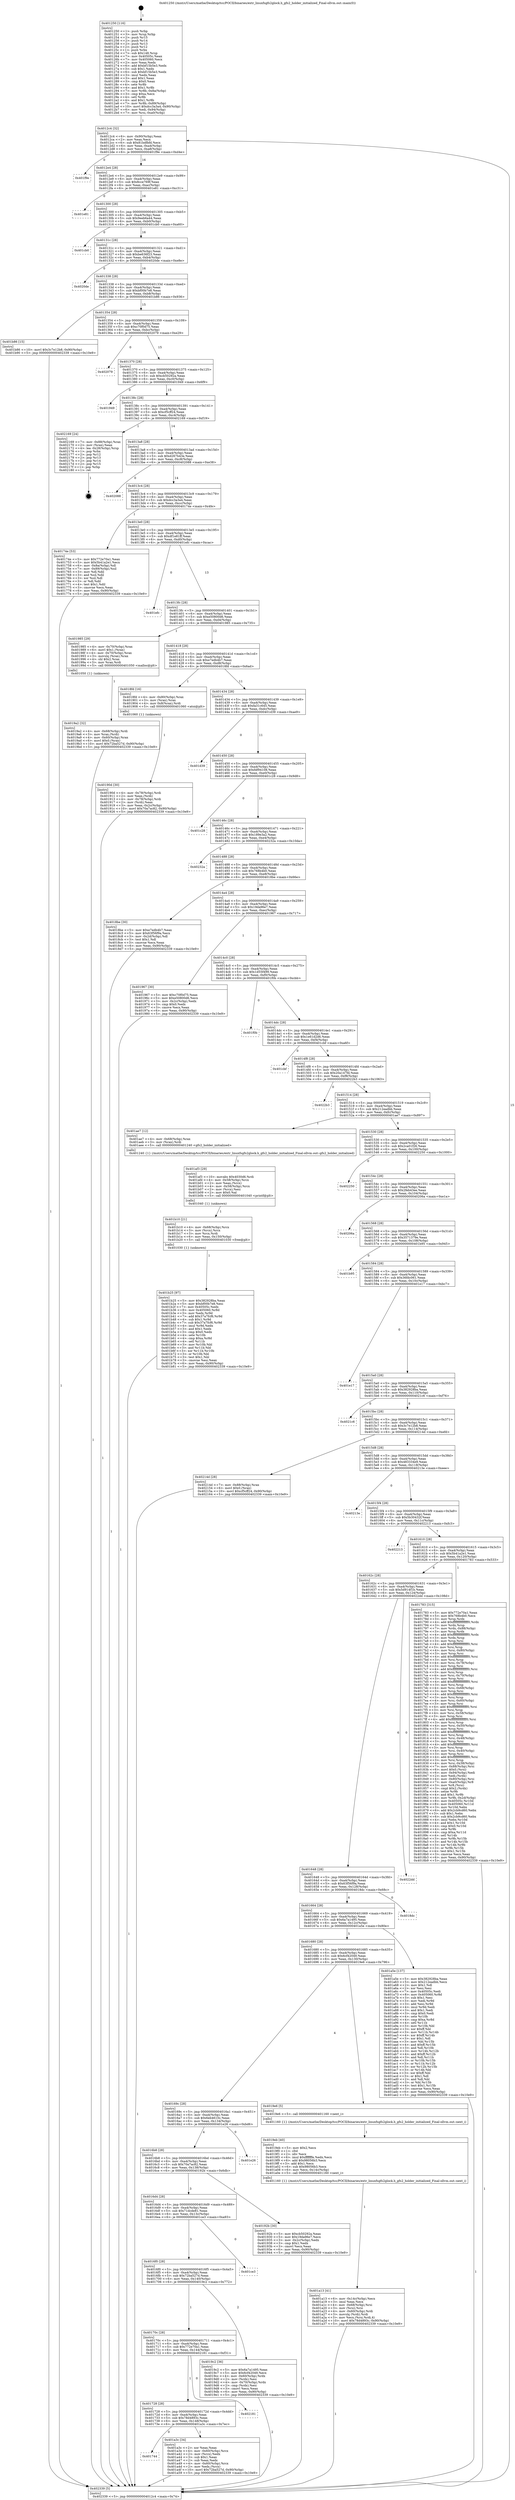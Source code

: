digraph "0x401250" {
  label = "0x401250 (/mnt/c/Users/mathe/Desktop/tcc/POCII/binaries/extr_linuxfsgfs2glock.h_gfs2_holder_initialized_Final-ollvm.out::main(0))"
  labelloc = "t"
  node[shape=record]

  Entry [label="",width=0.3,height=0.3,shape=circle,fillcolor=black,style=filled]
  "0x4012c4" [label="{
     0x4012c4 [32]\l
     | [instrs]\l
     &nbsp;&nbsp;0x4012c4 \<+6\>: mov -0x90(%rbp),%eax\l
     &nbsp;&nbsp;0x4012ca \<+2\>: mov %eax,%ecx\l
     &nbsp;&nbsp;0x4012cc \<+6\>: sub $0x81bdfbfd,%ecx\l
     &nbsp;&nbsp;0x4012d2 \<+6\>: mov %eax,-0xa4(%rbp)\l
     &nbsp;&nbsp;0x4012d8 \<+6\>: mov %ecx,-0xa8(%rbp)\l
     &nbsp;&nbsp;0x4012de \<+6\>: je 0000000000401f9e \<main+0xd4e\>\l
  }"]
  "0x401f9e" [label="{
     0x401f9e\l
  }", style=dashed]
  "0x4012e4" [label="{
     0x4012e4 [28]\l
     | [instrs]\l
     &nbsp;&nbsp;0x4012e4 \<+5\>: jmp 00000000004012e9 \<main+0x99\>\l
     &nbsp;&nbsp;0x4012e9 \<+6\>: mov -0xa4(%rbp),%eax\l
     &nbsp;&nbsp;0x4012ef \<+5\>: sub $0x8cce769f,%eax\l
     &nbsp;&nbsp;0x4012f4 \<+6\>: mov %eax,-0xac(%rbp)\l
     &nbsp;&nbsp;0x4012fa \<+6\>: je 0000000000401e81 \<main+0xc31\>\l
  }"]
  Exit [label="",width=0.3,height=0.3,shape=circle,fillcolor=black,style=filled,peripheries=2]
  "0x401e81" [label="{
     0x401e81\l
  }", style=dashed]
  "0x401300" [label="{
     0x401300 [28]\l
     | [instrs]\l
     &nbsp;&nbsp;0x401300 \<+5\>: jmp 0000000000401305 \<main+0xb5\>\l
     &nbsp;&nbsp;0x401305 \<+6\>: mov -0xa4(%rbp),%eax\l
     &nbsp;&nbsp;0x40130b \<+5\>: sub $0x9eeb6a44,%eax\l
     &nbsp;&nbsp;0x401310 \<+6\>: mov %eax,-0xb0(%rbp)\l
     &nbsp;&nbsp;0x401316 \<+6\>: je 0000000000401cb0 \<main+0xa60\>\l
  }"]
  "0x401b25" [label="{
     0x401b25 [97]\l
     | [instrs]\l
     &nbsp;&nbsp;0x401b25 \<+5\>: mov $0x382928ba,%eax\l
     &nbsp;&nbsp;0x401b2a \<+5\>: mov $0xbf00b7e8,%esi\l
     &nbsp;&nbsp;0x401b2f \<+7\>: mov 0x40505c,%edx\l
     &nbsp;&nbsp;0x401b36 \<+8\>: mov 0x405060,%r8d\l
     &nbsp;&nbsp;0x401b3e \<+3\>: mov %edx,%r9d\l
     &nbsp;&nbsp;0x401b41 \<+7\>: add $0x37a7fcf6,%r9d\l
     &nbsp;&nbsp;0x401b48 \<+4\>: sub $0x1,%r9d\l
     &nbsp;&nbsp;0x401b4c \<+7\>: sub $0x37a7fcf6,%r9d\l
     &nbsp;&nbsp;0x401b53 \<+4\>: imul %r9d,%edx\l
     &nbsp;&nbsp;0x401b57 \<+3\>: and $0x1,%edx\l
     &nbsp;&nbsp;0x401b5a \<+3\>: cmp $0x0,%edx\l
     &nbsp;&nbsp;0x401b5d \<+4\>: sete %r10b\l
     &nbsp;&nbsp;0x401b61 \<+4\>: cmp $0xa,%r8d\l
     &nbsp;&nbsp;0x401b65 \<+4\>: setl %r11b\l
     &nbsp;&nbsp;0x401b69 \<+3\>: mov %r10b,%bl\l
     &nbsp;&nbsp;0x401b6c \<+3\>: and %r11b,%bl\l
     &nbsp;&nbsp;0x401b6f \<+3\>: xor %r11b,%r10b\l
     &nbsp;&nbsp;0x401b72 \<+3\>: or %r10b,%bl\l
     &nbsp;&nbsp;0x401b75 \<+3\>: test $0x1,%bl\l
     &nbsp;&nbsp;0x401b78 \<+3\>: cmovne %esi,%eax\l
     &nbsp;&nbsp;0x401b7b \<+6\>: mov %eax,-0x90(%rbp)\l
     &nbsp;&nbsp;0x401b81 \<+5\>: jmp 0000000000402339 \<main+0x10e9\>\l
  }"]
  "0x401cb0" [label="{
     0x401cb0\l
  }", style=dashed]
  "0x40131c" [label="{
     0x40131c [28]\l
     | [instrs]\l
     &nbsp;&nbsp;0x40131c \<+5\>: jmp 0000000000401321 \<main+0xd1\>\l
     &nbsp;&nbsp;0x401321 \<+6\>: mov -0xa4(%rbp),%eax\l
     &nbsp;&nbsp;0x401327 \<+5\>: sub $0xbe636f23,%eax\l
     &nbsp;&nbsp;0x40132c \<+6\>: mov %eax,-0xb4(%rbp)\l
     &nbsp;&nbsp;0x401332 \<+6\>: je 00000000004020de \<main+0xe8e\>\l
  }"]
  "0x401b10" [label="{
     0x401b10 [21]\l
     | [instrs]\l
     &nbsp;&nbsp;0x401b10 \<+4\>: mov -0x68(%rbp),%rcx\l
     &nbsp;&nbsp;0x401b14 \<+3\>: mov (%rcx),%rcx\l
     &nbsp;&nbsp;0x401b17 \<+3\>: mov %rcx,%rdi\l
     &nbsp;&nbsp;0x401b1a \<+6\>: mov %eax,-0x150(%rbp)\l
     &nbsp;&nbsp;0x401b20 \<+5\>: call 0000000000401030 \<free@plt\>\l
     | [calls]\l
     &nbsp;&nbsp;0x401030 \{1\} (unknown)\l
  }"]
  "0x4020de" [label="{
     0x4020de\l
  }", style=dashed]
  "0x401338" [label="{
     0x401338 [28]\l
     | [instrs]\l
     &nbsp;&nbsp;0x401338 \<+5\>: jmp 000000000040133d \<main+0xed\>\l
     &nbsp;&nbsp;0x40133d \<+6\>: mov -0xa4(%rbp),%eax\l
     &nbsp;&nbsp;0x401343 \<+5\>: sub $0xbf00b7e8,%eax\l
     &nbsp;&nbsp;0x401348 \<+6\>: mov %eax,-0xb8(%rbp)\l
     &nbsp;&nbsp;0x40134e \<+6\>: je 0000000000401b86 \<main+0x936\>\l
  }"]
  "0x401af3" [label="{
     0x401af3 [29]\l
     | [instrs]\l
     &nbsp;&nbsp;0x401af3 \<+10\>: movabs $0x4030d6,%rdi\l
     &nbsp;&nbsp;0x401afd \<+4\>: mov -0x58(%rbp),%rcx\l
     &nbsp;&nbsp;0x401b01 \<+2\>: mov %eax,(%rcx)\l
     &nbsp;&nbsp;0x401b03 \<+4\>: mov -0x58(%rbp),%rcx\l
     &nbsp;&nbsp;0x401b07 \<+2\>: mov (%rcx),%esi\l
     &nbsp;&nbsp;0x401b09 \<+2\>: mov $0x0,%al\l
     &nbsp;&nbsp;0x401b0b \<+5\>: call 0000000000401040 \<printf@plt\>\l
     | [calls]\l
     &nbsp;&nbsp;0x401040 \{1\} (unknown)\l
  }"]
  "0x401b86" [label="{
     0x401b86 [15]\l
     | [instrs]\l
     &nbsp;&nbsp;0x401b86 \<+10\>: movl $0x3c7e12b8,-0x90(%rbp)\l
     &nbsp;&nbsp;0x401b90 \<+5\>: jmp 0000000000402339 \<main+0x10e9\>\l
  }"]
  "0x401354" [label="{
     0x401354 [28]\l
     | [instrs]\l
     &nbsp;&nbsp;0x401354 \<+5\>: jmp 0000000000401359 \<main+0x109\>\l
     &nbsp;&nbsp;0x401359 \<+6\>: mov -0xa4(%rbp),%eax\l
     &nbsp;&nbsp;0x40135f \<+5\>: sub $0xc70f0d75,%eax\l
     &nbsp;&nbsp;0x401364 \<+6\>: mov %eax,-0xbc(%rbp)\l
     &nbsp;&nbsp;0x40136a \<+6\>: je 0000000000402079 \<main+0xe29\>\l
  }"]
  "0x401744" [label="{
     0x401744\l
  }", style=dashed]
  "0x402079" [label="{
     0x402079\l
  }", style=dashed]
  "0x401370" [label="{
     0x401370 [28]\l
     | [instrs]\l
     &nbsp;&nbsp;0x401370 \<+5\>: jmp 0000000000401375 \<main+0x125\>\l
     &nbsp;&nbsp;0x401375 \<+6\>: mov -0xa4(%rbp),%eax\l
     &nbsp;&nbsp;0x40137b \<+5\>: sub $0xcb50292a,%eax\l
     &nbsp;&nbsp;0x401380 \<+6\>: mov %eax,-0xc0(%rbp)\l
     &nbsp;&nbsp;0x401386 \<+6\>: je 0000000000401949 \<main+0x6f9\>\l
  }"]
  "0x401a3c" [label="{
     0x401a3c [34]\l
     | [instrs]\l
     &nbsp;&nbsp;0x401a3c \<+2\>: xor %eax,%eax\l
     &nbsp;&nbsp;0x401a3e \<+4\>: mov -0x60(%rbp),%rcx\l
     &nbsp;&nbsp;0x401a42 \<+2\>: mov (%rcx),%edx\l
     &nbsp;&nbsp;0x401a44 \<+3\>: sub $0x1,%eax\l
     &nbsp;&nbsp;0x401a47 \<+2\>: sub %eax,%edx\l
     &nbsp;&nbsp;0x401a49 \<+4\>: mov -0x60(%rbp),%rcx\l
     &nbsp;&nbsp;0x401a4d \<+2\>: mov %edx,(%rcx)\l
     &nbsp;&nbsp;0x401a4f \<+10\>: movl $0x72ba527d,-0x90(%rbp)\l
     &nbsp;&nbsp;0x401a59 \<+5\>: jmp 0000000000402339 \<main+0x10e9\>\l
  }"]
  "0x401949" [label="{
     0x401949\l
  }", style=dashed]
  "0x40138c" [label="{
     0x40138c [28]\l
     | [instrs]\l
     &nbsp;&nbsp;0x40138c \<+5\>: jmp 0000000000401391 \<main+0x141\>\l
     &nbsp;&nbsp;0x401391 \<+6\>: mov -0xa4(%rbp),%eax\l
     &nbsp;&nbsp;0x401397 \<+5\>: sub $0xcf5cff24,%eax\l
     &nbsp;&nbsp;0x40139c \<+6\>: mov %eax,-0xc4(%rbp)\l
     &nbsp;&nbsp;0x4013a2 \<+6\>: je 0000000000402169 \<main+0xf19\>\l
  }"]
  "0x401728" [label="{
     0x401728 [28]\l
     | [instrs]\l
     &nbsp;&nbsp;0x401728 \<+5\>: jmp 000000000040172d \<main+0x4dd\>\l
     &nbsp;&nbsp;0x40172d \<+6\>: mov -0xa4(%rbp),%eax\l
     &nbsp;&nbsp;0x401733 \<+5\>: sub $0x78d4893c,%eax\l
     &nbsp;&nbsp;0x401738 \<+6\>: mov %eax,-0x148(%rbp)\l
     &nbsp;&nbsp;0x40173e \<+6\>: je 0000000000401a3c \<main+0x7ec\>\l
  }"]
  "0x402169" [label="{
     0x402169 [24]\l
     | [instrs]\l
     &nbsp;&nbsp;0x402169 \<+7\>: mov -0x88(%rbp),%rax\l
     &nbsp;&nbsp;0x402170 \<+2\>: mov (%rax),%eax\l
     &nbsp;&nbsp;0x402172 \<+4\>: lea -0x28(%rbp),%rsp\l
     &nbsp;&nbsp;0x402176 \<+1\>: pop %rbx\l
     &nbsp;&nbsp;0x402177 \<+2\>: pop %r12\l
     &nbsp;&nbsp;0x402179 \<+2\>: pop %r13\l
     &nbsp;&nbsp;0x40217b \<+2\>: pop %r14\l
     &nbsp;&nbsp;0x40217d \<+2\>: pop %r15\l
     &nbsp;&nbsp;0x40217f \<+1\>: pop %rbp\l
     &nbsp;&nbsp;0x402180 \<+1\>: ret\l
  }"]
  "0x4013a8" [label="{
     0x4013a8 [28]\l
     | [instrs]\l
     &nbsp;&nbsp;0x4013a8 \<+5\>: jmp 00000000004013ad \<main+0x15d\>\l
     &nbsp;&nbsp;0x4013ad \<+6\>: mov -0xa4(%rbp),%eax\l
     &nbsp;&nbsp;0x4013b3 \<+5\>: sub $0xd267b43e,%eax\l
     &nbsp;&nbsp;0x4013b8 \<+6\>: mov %eax,-0xc8(%rbp)\l
     &nbsp;&nbsp;0x4013be \<+6\>: je 0000000000402088 \<main+0xe38\>\l
  }"]
  "0x402181" [label="{
     0x402181\l
  }", style=dashed]
  "0x402088" [label="{
     0x402088\l
  }", style=dashed]
  "0x4013c4" [label="{
     0x4013c4 [28]\l
     | [instrs]\l
     &nbsp;&nbsp;0x4013c4 \<+5\>: jmp 00000000004013c9 \<main+0x179\>\l
     &nbsp;&nbsp;0x4013c9 \<+6\>: mov -0xa4(%rbp),%eax\l
     &nbsp;&nbsp;0x4013cf \<+5\>: sub $0xdcc3a3a4,%eax\l
     &nbsp;&nbsp;0x4013d4 \<+6\>: mov %eax,-0xcc(%rbp)\l
     &nbsp;&nbsp;0x4013da \<+6\>: je 000000000040174e \<main+0x4fe\>\l
  }"]
  "0x401a13" [label="{
     0x401a13 [41]\l
     | [instrs]\l
     &nbsp;&nbsp;0x401a13 \<+6\>: mov -0x14c(%rbp),%ecx\l
     &nbsp;&nbsp;0x401a19 \<+3\>: imul %eax,%ecx\l
     &nbsp;&nbsp;0x401a1c \<+4\>: mov -0x68(%rbp),%rsi\l
     &nbsp;&nbsp;0x401a20 \<+3\>: mov (%rsi),%rsi\l
     &nbsp;&nbsp;0x401a23 \<+4\>: mov -0x60(%rbp),%rdi\l
     &nbsp;&nbsp;0x401a27 \<+3\>: movslq (%rdi),%rdi\l
     &nbsp;&nbsp;0x401a2a \<+3\>: mov %ecx,(%rsi,%rdi,4)\l
     &nbsp;&nbsp;0x401a2d \<+10\>: movl $0x78d4893c,-0x90(%rbp)\l
     &nbsp;&nbsp;0x401a37 \<+5\>: jmp 0000000000402339 \<main+0x10e9\>\l
  }"]
  "0x40174e" [label="{
     0x40174e [53]\l
     | [instrs]\l
     &nbsp;&nbsp;0x40174e \<+5\>: mov $0x772e70a1,%eax\l
     &nbsp;&nbsp;0x401753 \<+5\>: mov $0x5b41a2e1,%ecx\l
     &nbsp;&nbsp;0x401758 \<+6\>: mov -0x8a(%rbp),%dl\l
     &nbsp;&nbsp;0x40175e \<+7\>: mov -0x89(%rbp),%sil\l
     &nbsp;&nbsp;0x401765 \<+3\>: mov %dl,%dil\l
     &nbsp;&nbsp;0x401768 \<+3\>: and %sil,%dil\l
     &nbsp;&nbsp;0x40176b \<+3\>: xor %sil,%dl\l
     &nbsp;&nbsp;0x40176e \<+3\>: or %dl,%dil\l
     &nbsp;&nbsp;0x401771 \<+4\>: test $0x1,%dil\l
     &nbsp;&nbsp;0x401775 \<+3\>: cmovne %ecx,%eax\l
     &nbsp;&nbsp;0x401778 \<+6\>: mov %eax,-0x90(%rbp)\l
     &nbsp;&nbsp;0x40177e \<+5\>: jmp 0000000000402339 \<main+0x10e9\>\l
  }"]
  "0x4013e0" [label="{
     0x4013e0 [28]\l
     | [instrs]\l
     &nbsp;&nbsp;0x4013e0 \<+5\>: jmp 00000000004013e5 \<main+0x195\>\l
     &nbsp;&nbsp;0x4013e5 \<+6\>: mov -0xa4(%rbp),%eax\l
     &nbsp;&nbsp;0x4013eb \<+5\>: sub $0xdf1e81ff,%eax\l
     &nbsp;&nbsp;0x4013f0 \<+6\>: mov %eax,-0xd0(%rbp)\l
     &nbsp;&nbsp;0x4013f6 \<+6\>: je 0000000000401efc \<main+0xcac\>\l
  }"]
  "0x402339" [label="{
     0x402339 [5]\l
     | [instrs]\l
     &nbsp;&nbsp;0x402339 \<+5\>: jmp 00000000004012c4 \<main+0x74\>\l
  }"]
  "0x401250" [label="{
     0x401250 [116]\l
     | [instrs]\l
     &nbsp;&nbsp;0x401250 \<+1\>: push %rbp\l
     &nbsp;&nbsp;0x401251 \<+3\>: mov %rsp,%rbp\l
     &nbsp;&nbsp;0x401254 \<+2\>: push %r15\l
     &nbsp;&nbsp;0x401256 \<+2\>: push %r14\l
     &nbsp;&nbsp;0x401258 \<+2\>: push %r13\l
     &nbsp;&nbsp;0x40125a \<+2\>: push %r12\l
     &nbsp;&nbsp;0x40125c \<+1\>: push %rbx\l
     &nbsp;&nbsp;0x40125d \<+7\>: sub $0x148,%rsp\l
     &nbsp;&nbsp;0x401264 \<+7\>: mov 0x40505c,%eax\l
     &nbsp;&nbsp;0x40126b \<+7\>: mov 0x405060,%ecx\l
     &nbsp;&nbsp;0x401272 \<+2\>: mov %eax,%edx\l
     &nbsp;&nbsp;0x401274 \<+6\>: add $0xbf15b5e3,%edx\l
     &nbsp;&nbsp;0x40127a \<+3\>: sub $0x1,%edx\l
     &nbsp;&nbsp;0x40127d \<+6\>: sub $0xbf15b5e3,%edx\l
     &nbsp;&nbsp;0x401283 \<+3\>: imul %edx,%eax\l
     &nbsp;&nbsp;0x401286 \<+3\>: and $0x1,%eax\l
     &nbsp;&nbsp;0x401289 \<+3\>: cmp $0x0,%eax\l
     &nbsp;&nbsp;0x40128c \<+4\>: sete %r8b\l
     &nbsp;&nbsp;0x401290 \<+4\>: and $0x1,%r8b\l
     &nbsp;&nbsp;0x401294 \<+7\>: mov %r8b,-0x8a(%rbp)\l
     &nbsp;&nbsp;0x40129b \<+3\>: cmp $0xa,%ecx\l
     &nbsp;&nbsp;0x40129e \<+4\>: setl %r8b\l
     &nbsp;&nbsp;0x4012a2 \<+4\>: and $0x1,%r8b\l
     &nbsp;&nbsp;0x4012a6 \<+7\>: mov %r8b,-0x89(%rbp)\l
     &nbsp;&nbsp;0x4012ad \<+10\>: movl $0xdcc3a3a4,-0x90(%rbp)\l
     &nbsp;&nbsp;0x4012b7 \<+6\>: mov %edi,-0x94(%rbp)\l
     &nbsp;&nbsp;0x4012bd \<+7\>: mov %rsi,-0xa0(%rbp)\l
  }"]
  "0x4019eb" [label="{
     0x4019eb [40]\l
     | [instrs]\l
     &nbsp;&nbsp;0x4019eb \<+5\>: mov $0x2,%ecx\l
     &nbsp;&nbsp;0x4019f0 \<+1\>: cltd\l
     &nbsp;&nbsp;0x4019f1 \<+2\>: idiv %ecx\l
     &nbsp;&nbsp;0x4019f3 \<+6\>: imul $0xfffffffe,%edx,%ecx\l
     &nbsp;&nbsp;0x4019f9 \<+6\>: add $0x98056b3,%ecx\l
     &nbsp;&nbsp;0x4019ff \<+3\>: add $0x1,%ecx\l
     &nbsp;&nbsp;0x401a02 \<+6\>: sub $0x98056b3,%ecx\l
     &nbsp;&nbsp;0x401a08 \<+6\>: mov %ecx,-0x14c(%rbp)\l
     &nbsp;&nbsp;0x401a0e \<+5\>: call 0000000000401160 \<next_i\>\l
     | [calls]\l
     &nbsp;&nbsp;0x401160 \{1\} (/mnt/c/Users/mathe/Desktop/tcc/POCII/binaries/extr_linuxfsgfs2glock.h_gfs2_holder_initialized_Final-ollvm.out::next_i)\l
  }"]
  "0x401efc" [label="{
     0x401efc\l
  }", style=dashed]
  "0x4013fc" [label="{
     0x4013fc [28]\l
     | [instrs]\l
     &nbsp;&nbsp;0x4013fc \<+5\>: jmp 0000000000401401 \<main+0x1b1\>\l
     &nbsp;&nbsp;0x401401 \<+6\>: mov -0xa4(%rbp),%eax\l
     &nbsp;&nbsp;0x401407 \<+5\>: sub $0xe50800d6,%eax\l
     &nbsp;&nbsp;0x40140c \<+6\>: mov %eax,-0xd4(%rbp)\l
     &nbsp;&nbsp;0x401412 \<+6\>: je 0000000000401985 \<main+0x735\>\l
  }"]
  "0x40170c" [label="{
     0x40170c [28]\l
     | [instrs]\l
     &nbsp;&nbsp;0x40170c \<+5\>: jmp 0000000000401711 \<main+0x4c1\>\l
     &nbsp;&nbsp;0x401711 \<+6\>: mov -0xa4(%rbp),%eax\l
     &nbsp;&nbsp;0x401717 \<+5\>: sub $0x772e70a1,%eax\l
     &nbsp;&nbsp;0x40171c \<+6\>: mov %eax,-0x144(%rbp)\l
     &nbsp;&nbsp;0x401722 \<+6\>: je 0000000000402181 \<main+0xf31\>\l
  }"]
  "0x401985" [label="{
     0x401985 [29]\l
     | [instrs]\l
     &nbsp;&nbsp;0x401985 \<+4\>: mov -0x70(%rbp),%rax\l
     &nbsp;&nbsp;0x401989 \<+6\>: movl $0x1,(%rax)\l
     &nbsp;&nbsp;0x40198f \<+4\>: mov -0x70(%rbp),%rax\l
     &nbsp;&nbsp;0x401993 \<+3\>: movslq (%rax),%rax\l
     &nbsp;&nbsp;0x401996 \<+4\>: shl $0x2,%rax\l
     &nbsp;&nbsp;0x40199a \<+3\>: mov %rax,%rdi\l
     &nbsp;&nbsp;0x40199d \<+5\>: call 0000000000401050 \<malloc@plt\>\l
     | [calls]\l
     &nbsp;&nbsp;0x401050 \{1\} (unknown)\l
  }"]
  "0x401418" [label="{
     0x401418 [28]\l
     | [instrs]\l
     &nbsp;&nbsp;0x401418 \<+5\>: jmp 000000000040141d \<main+0x1cd\>\l
     &nbsp;&nbsp;0x40141d \<+6\>: mov -0xa4(%rbp),%eax\l
     &nbsp;&nbsp;0x401423 \<+5\>: sub $0xe7edb4b7,%eax\l
     &nbsp;&nbsp;0x401428 \<+6\>: mov %eax,-0xd8(%rbp)\l
     &nbsp;&nbsp;0x40142e \<+6\>: je 00000000004018fd \<main+0x6ad\>\l
  }"]
  "0x4019c2" [label="{
     0x4019c2 [36]\l
     | [instrs]\l
     &nbsp;&nbsp;0x4019c2 \<+5\>: mov $0x6a7a1495,%eax\l
     &nbsp;&nbsp;0x4019c7 \<+5\>: mov $0x6cf42049,%ecx\l
     &nbsp;&nbsp;0x4019cc \<+4\>: mov -0x60(%rbp),%rdx\l
     &nbsp;&nbsp;0x4019d0 \<+2\>: mov (%rdx),%esi\l
     &nbsp;&nbsp;0x4019d2 \<+4\>: mov -0x70(%rbp),%rdx\l
     &nbsp;&nbsp;0x4019d6 \<+2\>: cmp (%rdx),%esi\l
     &nbsp;&nbsp;0x4019d8 \<+3\>: cmovl %ecx,%eax\l
     &nbsp;&nbsp;0x4019db \<+6\>: mov %eax,-0x90(%rbp)\l
     &nbsp;&nbsp;0x4019e1 \<+5\>: jmp 0000000000402339 \<main+0x10e9\>\l
  }"]
  "0x4018fd" [label="{
     0x4018fd [16]\l
     | [instrs]\l
     &nbsp;&nbsp;0x4018fd \<+4\>: mov -0x80(%rbp),%rax\l
     &nbsp;&nbsp;0x401901 \<+3\>: mov (%rax),%rax\l
     &nbsp;&nbsp;0x401904 \<+4\>: mov 0x8(%rax),%rdi\l
     &nbsp;&nbsp;0x401908 \<+5\>: call 0000000000401060 \<atoi@plt\>\l
     | [calls]\l
     &nbsp;&nbsp;0x401060 \{1\} (unknown)\l
  }"]
  "0x401434" [label="{
     0x401434 [28]\l
     | [instrs]\l
     &nbsp;&nbsp;0x401434 \<+5\>: jmp 0000000000401439 \<main+0x1e9\>\l
     &nbsp;&nbsp;0x401439 \<+6\>: mov -0xa4(%rbp),%eax\l
     &nbsp;&nbsp;0x40143f \<+5\>: sub $0xfa31c645,%eax\l
     &nbsp;&nbsp;0x401444 \<+6\>: mov %eax,-0xdc(%rbp)\l
     &nbsp;&nbsp;0x40144a \<+6\>: je 0000000000401d39 \<main+0xae9\>\l
  }"]
  "0x4016f0" [label="{
     0x4016f0 [28]\l
     | [instrs]\l
     &nbsp;&nbsp;0x4016f0 \<+5\>: jmp 00000000004016f5 \<main+0x4a5\>\l
     &nbsp;&nbsp;0x4016f5 \<+6\>: mov -0xa4(%rbp),%eax\l
     &nbsp;&nbsp;0x4016fb \<+5\>: sub $0x72ba527d,%eax\l
     &nbsp;&nbsp;0x401700 \<+6\>: mov %eax,-0x140(%rbp)\l
     &nbsp;&nbsp;0x401706 \<+6\>: je 00000000004019c2 \<main+0x772\>\l
  }"]
  "0x401d39" [label="{
     0x401d39\l
  }", style=dashed]
  "0x401450" [label="{
     0x401450 [28]\l
     | [instrs]\l
     &nbsp;&nbsp;0x401450 \<+5\>: jmp 0000000000401455 \<main+0x205\>\l
     &nbsp;&nbsp;0x401455 \<+6\>: mov -0xa4(%rbp),%eax\l
     &nbsp;&nbsp;0x40145b \<+5\>: sub $0xfdf94108,%eax\l
     &nbsp;&nbsp;0x401460 \<+6\>: mov %eax,-0xe0(%rbp)\l
     &nbsp;&nbsp;0x401466 \<+6\>: je 0000000000401c28 \<main+0x9d8\>\l
  }"]
  "0x401ce3" [label="{
     0x401ce3\l
  }", style=dashed]
  "0x401c28" [label="{
     0x401c28\l
  }", style=dashed]
  "0x40146c" [label="{
     0x40146c [28]\l
     | [instrs]\l
     &nbsp;&nbsp;0x40146c \<+5\>: jmp 0000000000401471 \<main+0x221\>\l
     &nbsp;&nbsp;0x401471 \<+6\>: mov -0xa4(%rbp),%eax\l
     &nbsp;&nbsp;0x401477 \<+5\>: sub $0x189e3a2,%eax\l
     &nbsp;&nbsp;0x40147c \<+6\>: mov %eax,-0xe4(%rbp)\l
     &nbsp;&nbsp;0x401482 \<+6\>: je 000000000040232a \<main+0x10da\>\l
  }"]
  "0x4019a2" [label="{
     0x4019a2 [32]\l
     | [instrs]\l
     &nbsp;&nbsp;0x4019a2 \<+4\>: mov -0x68(%rbp),%rdi\l
     &nbsp;&nbsp;0x4019a6 \<+3\>: mov %rax,(%rdi)\l
     &nbsp;&nbsp;0x4019a9 \<+4\>: mov -0x60(%rbp),%rax\l
     &nbsp;&nbsp;0x4019ad \<+6\>: movl $0x0,(%rax)\l
     &nbsp;&nbsp;0x4019b3 \<+10\>: movl $0x72ba527d,-0x90(%rbp)\l
     &nbsp;&nbsp;0x4019bd \<+5\>: jmp 0000000000402339 \<main+0x10e9\>\l
  }"]
  "0x40232a" [label="{
     0x40232a\l
  }", style=dashed]
  "0x401488" [label="{
     0x401488 [28]\l
     | [instrs]\l
     &nbsp;&nbsp;0x401488 \<+5\>: jmp 000000000040148d \<main+0x23d\>\l
     &nbsp;&nbsp;0x40148d \<+6\>: mov -0xa4(%rbp),%eax\l
     &nbsp;&nbsp;0x401493 \<+5\>: sub $0x768b4b0,%eax\l
     &nbsp;&nbsp;0x401498 \<+6\>: mov %eax,-0xe8(%rbp)\l
     &nbsp;&nbsp;0x40149e \<+6\>: je 00000000004018be \<main+0x66e\>\l
  }"]
  "0x4016d4" [label="{
     0x4016d4 [28]\l
     | [instrs]\l
     &nbsp;&nbsp;0x4016d4 \<+5\>: jmp 00000000004016d9 \<main+0x489\>\l
     &nbsp;&nbsp;0x4016d9 \<+6\>: mov -0xa4(%rbp),%eax\l
     &nbsp;&nbsp;0x4016df \<+5\>: sub $0x71dcde81,%eax\l
     &nbsp;&nbsp;0x4016e4 \<+6\>: mov %eax,-0x13c(%rbp)\l
     &nbsp;&nbsp;0x4016ea \<+6\>: je 0000000000401ce3 \<main+0xa93\>\l
  }"]
  "0x4018be" [label="{
     0x4018be [30]\l
     | [instrs]\l
     &nbsp;&nbsp;0x4018be \<+5\>: mov $0xe7edb4b7,%eax\l
     &nbsp;&nbsp;0x4018c3 \<+5\>: mov $0x63f56f9a,%ecx\l
     &nbsp;&nbsp;0x4018c8 \<+3\>: mov -0x2d(%rbp),%dl\l
     &nbsp;&nbsp;0x4018cb \<+3\>: test $0x1,%dl\l
     &nbsp;&nbsp;0x4018ce \<+3\>: cmovne %ecx,%eax\l
     &nbsp;&nbsp;0x4018d1 \<+6\>: mov %eax,-0x90(%rbp)\l
     &nbsp;&nbsp;0x4018d7 \<+5\>: jmp 0000000000402339 \<main+0x10e9\>\l
  }"]
  "0x4014a4" [label="{
     0x4014a4 [28]\l
     | [instrs]\l
     &nbsp;&nbsp;0x4014a4 \<+5\>: jmp 00000000004014a9 \<main+0x259\>\l
     &nbsp;&nbsp;0x4014a9 \<+6\>: mov -0xa4(%rbp),%eax\l
     &nbsp;&nbsp;0x4014af \<+5\>: sub $0x19da96e7,%eax\l
     &nbsp;&nbsp;0x4014b4 \<+6\>: mov %eax,-0xec(%rbp)\l
     &nbsp;&nbsp;0x4014ba \<+6\>: je 0000000000401967 \<main+0x717\>\l
  }"]
  "0x40192b" [label="{
     0x40192b [30]\l
     | [instrs]\l
     &nbsp;&nbsp;0x40192b \<+5\>: mov $0xcb50292a,%eax\l
     &nbsp;&nbsp;0x401930 \<+5\>: mov $0x19da96e7,%ecx\l
     &nbsp;&nbsp;0x401935 \<+3\>: mov -0x2c(%rbp),%edx\l
     &nbsp;&nbsp;0x401938 \<+3\>: cmp $0x1,%edx\l
     &nbsp;&nbsp;0x40193b \<+3\>: cmovl %ecx,%eax\l
     &nbsp;&nbsp;0x40193e \<+6\>: mov %eax,-0x90(%rbp)\l
     &nbsp;&nbsp;0x401944 \<+5\>: jmp 0000000000402339 \<main+0x10e9\>\l
  }"]
  "0x401967" [label="{
     0x401967 [30]\l
     | [instrs]\l
     &nbsp;&nbsp;0x401967 \<+5\>: mov $0xc70f0d75,%eax\l
     &nbsp;&nbsp;0x40196c \<+5\>: mov $0xe50800d6,%ecx\l
     &nbsp;&nbsp;0x401971 \<+3\>: mov -0x2c(%rbp),%edx\l
     &nbsp;&nbsp;0x401974 \<+3\>: cmp $0x0,%edx\l
     &nbsp;&nbsp;0x401977 \<+3\>: cmove %ecx,%eax\l
     &nbsp;&nbsp;0x40197a \<+6\>: mov %eax,-0x90(%rbp)\l
     &nbsp;&nbsp;0x401980 \<+5\>: jmp 0000000000402339 \<main+0x10e9\>\l
  }"]
  "0x4014c0" [label="{
     0x4014c0 [28]\l
     | [instrs]\l
     &nbsp;&nbsp;0x4014c0 \<+5\>: jmp 00000000004014c5 \<main+0x275\>\l
     &nbsp;&nbsp;0x4014c5 \<+6\>: mov -0xa4(%rbp),%eax\l
     &nbsp;&nbsp;0x4014cb \<+5\>: sub $0x1d55f499,%eax\l
     &nbsp;&nbsp;0x4014d0 \<+6\>: mov %eax,-0xf0(%rbp)\l
     &nbsp;&nbsp;0x4014d6 \<+6\>: je 0000000000401f0b \<main+0xcbb\>\l
  }"]
  "0x4016b8" [label="{
     0x4016b8 [28]\l
     | [instrs]\l
     &nbsp;&nbsp;0x4016b8 \<+5\>: jmp 00000000004016bd \<main+0x46d\>\l
     &nbsp;&nbsp;0x4016bd \<+6\>: mov -0xa4(%rbp),%eax\l
     &nbsp;&nbsp;0x4016c3 \<+5\>: sub $0x70a7ac82,%eax\l
     &nbsp;&nbsp;0x4016c8 \<+6\>: mov %eax,-0x138(%rbp)\l
     &nbsp;&nbsp;0x4016ce \<+6\>: je 000000000040192b \<main+0x6db\>\l
  }"]
  "0x401f0b" [label="{
     0x401f0b\l
  }", style=dashed]
  "0x4014dc" [label="{
     0x4014dc [28]\l
     | [instrs]\l
     &nbsp;&nbsp;0x4014dc \<+5\>: jmp 00000000004014e1 \<main+0x291\>\l
     &nbsp;&nbsp;0x4014e1 \<+6\>: mov -0xa4(%rbp),%eax\l
     &nbsp;&nbsp;0x4014e7 \<+5\>: sub $0x1e61d2d6,%eax\l
     &nbsp;&nbsp;0x4014ec \<+6\>: mov %eax,-0xf4(%rbp)\l
     &nbsp;&nbsp;0x4014f2 \<+6\>: je 0000000000401cbf \<main+0xa6f\>\l
  }"]
  "0x401e26" [label="{
     0x401e26\l
  }", style=dashed]
  "0x401cbf" [label="{
     0x401cbf\l
  }", style=dashed]
  "0x4014f8" [label="{
     0x4014f8 [28]\l
     | [instrs]\l
     &nbsp;&nbsp;0x4014f8 \<+5\>: jmp 00000000004014fd \<main+0x2ad\>\l
     &nbsp;&nbsp;0x4014fd \<+6\>: mov -0xa4(%rbp),%eax\l
     &nbsp;&nbsp;0x401503 \<+5\>: sub $0x20a147fd,%eax\l
     &nbsp;&nbsp;0x401508 \<+6\>: mov %eax,-0xf8(%rbp)\l
     &nbsp;&nbsp;0x40150e \<+6\>: je 00000000004022b3 \<main+0x1063\>\l
  }"]
  "0x40169c" [label="{
     0x40169c [28]\l
     | [instrs]\l
     &nbsp;&nbsp;0x40169c \<+5\>: jmp 00000000004016a1 \<main+0x451\>\l
     &nbsp;&nbsp;0x4016a1 \<+6\>: mov -0xa4(%rbp),%eax\l
     &nbsp;&nbsp;0x4016a7 \<+5\>: sub $0x6eb4610c,%eax\l
     &nbsp;&nbsp;0x4016ac \<+6\>: mov %eax,-0x134(%rbp)\l
     &nbsp;&nbsp;0x4016b2 \<+6\>: je 0000000000401e26 \<main+0xbd6\>\l
  }"]
  "0x4022b3" [label="{
     0x4022b3\l
  }", style=dashed]
  "0x401514" [label="{
     0x401514 [28]\l
     | [instrs]\l
     &nbsp;&nbsp;0x401514 \<+5\>: jmp 0000000000401519 \<main+0x2c9\>\l
     &nbsp;&nbsp;0x401519 \<+6\>: mov -0xa4(%rbp),%eax\l
     &nbsp;&nbsp;0x40151f \<+5\>: sub $0x212eadbb,%eax\l
     &nbsp;&nbsp;0x401524 \<+6\>: mov %eax,-0xfc(%rbp)\l
     &nbsp;&nbsp;0x40152a \<+6\>: je 0000000000401ae7 \<main+0x897\>\l
  }"]
  "0x4019e6" [label="{
     0x4019e6 [5]\l
     | [instrs]\l
     &nbsp;&nbsp;0x4019e6 \<+5\>: call 0000000000401160 \<next_i\>\l
     | [calls]\l
     &nbsp;&nbsp;0x401160 \{1\} (/mnt/c/Users/mathe/Desktop/tcc/POCII/binaries/extr_linuxfsgfs2glock.h_gfs2_holder_initialized_Final-ollvm.out::next_i)\l
  }"]
  "0x401ae7" [label="{
     0x401ae7 [12]\l
     | [instrs]\l
     &nbsp;&nbsp;0x401ae7 \<+4\>: mov -0x68(%rbp),%rax\l
     &nbsp;&nbsp;0x401aeb \<+3\>: mov (%rax),%rdi\l
     &nbsp;&nbsp;0x401aee \<+5\>: call 0000000000401240 \<gfs2_holder_initialized\>\l
     | [calls]\l
     &nbsp;&nbsp;0x401240 \{1\} (/mnt/c/Users/mathe/Desktop/tcc/POCII/binaries/extr_linuxfsgfs2glock.h_gfs2_holder_initialized_Final-ollvm.out::gfs2_holder_initialized)\l
  }"]
  "0x401530" [label="{
     0x401530 [28]\l
     | [instrs]\l
     &nbsp;&nbsp;0x401530 \<+5\>: jmp 0000000000401535 \<main+0x2e5\>\l
     &nbsp;&nbsp;0x401535 \<+6\>: mov -0xa4(%rbp),%eax\l
     &nbsp;&nbsp;0x40153b \<+5\>: sub $0x2ca01f26,%eax\l
     &nbsp;&nbsp;0x401540 \<+6\>: mov %eax,-0x100(%rbp)\l
     &nbsp;&nbsp;0x401546 \<+6\>: je 0000000000402250 \<main+0x1000\>\l
  }"]
  "0x401680" [label="{
     0x401680 [28]\l
     | [instrs]\l
     &nbsp;&nbsp;0x401680 \<+5\>: jmp 0000000000401685 \<main+0x435\>\l
     &nbsp;&nbsp;0x401685 \<+6\>: mov -0xa4(%rbp),%eax\l
     &nbsp;&nbsp;0x40168b \<+5\>: sub $0x6cf42049,%eax\l
     &nbsp;&nbsp;0x401690 \<+6\>: mov %eax,-0x130(%rbp)\l
     &nbsp;&nbsp;0x401696 \<+6\>: je 00000000004019e6 \<main+0x796\>\l
  }"]
  "0x402250" [label="{
     0x402250\l
  }", style=dashed]
  "0x40154c" [label="{
     0x40154c [28]\l
     | [instrs]\l
     &nbsp;&nbsp;0x40154c \<+5\>: jmp 0000000000401551 \<main+0x301\>\l
     &nbsp;&nbsp;0x401551 \<+6\>: mov -0xa4(%rbp),%eax\l
     &nbsp;&nbsp;0x401557 \<+5\>: sub $0x2feb43ee,%eax\l
     &nbsp;&nbsp;0x40155c \<+6\>: mov %eax,-0x104(%rbp)\l
     &nbsp;&nbsp;0x401562 \<+6\>: je 000000000040206a \<main+0xe1a\>\l
  }"]
  "0x401a5e" [label="{
     0x401a5e [137]\l
     | [instrs]\l
     &nbsp;&nbsp;0x401a5e \<+5\>: mov $0x382928ba,%eax\l
     &nbsp;&nbsp;0x401a63 \<+5\>: mov $0x212eadbb,%ecx\l
     &nbsp;&nbsp;0x401a68 \<+2\>: mov $0x1,%dl\l
     &nbsp;&nbsp;0x401a6a \<+2\>: xor %esi,%esi\l
     &nbsp;&nbsp;0x401a6c \<+7\>: mov 0x40505c,%edi\l
     &nbsp;&nbsp;0x401a73 \<+8\>: mov 0x405060,%r8d\l
     &nbsp;&nbsp;0x401a7b \<+3\>: sub $0x1,%esi\l
     &nbsp;&nbsp;0x401a7e \<+3\>: mov %edi,%r9d\l
     &nbsp;&nbsp;0x401a81 \<+3\>: add %esi,%r9d\l
     &nbsp;&nbsp;0x401a84 \<+4\>: imul %r9d,%edi\l
     &nbsp;&nbsp;0x401a88 \<+3\>: and $0x1,%edi\l
     &nbsp;&nbsp;0x401a8b \<+3\>: cmp $0x0,%edi\l
     &nbsp;&nbsp;0x401a8e \<+4\>: sete %r10b\l
     &nbsp;&nbsp;0x401a92 \<+4\>: cmp $0xa,%r8d\l
     &nbsp;&nbsp;0x401a96 \<+4\>: setl %r11b\l
     &nbsp;&nbsp;0x401a9a \<+3\>: mov %r10b,%bl\l
     &nbsp;&nbsp;0x401a9d \<+3\>: xor $0xff,%bl\l
     &nbsp;&nbsp;0x401aa0 \<+3\>: mov %r11b,%r14b\l
     &nbsp;&nbsp;0x401aa3 \<+4\>: xor $0xff,%r14b\l
     &nbsp;&nbsp;0x401aa7 \<+3\>: xor $0x1,%dl\l
     &nbsp;&nbsp;0x401aaa \<+3\>: mov %bl,%r15b\l
     &nbsp;&nbsp;0x401aad \<+4\>: and $0xff,%r15b\l
     &nbsp;&nbsp;0x401ab1 \<+3\>: and %dl,%r10b\l
     &nbsp;&nbsp;0x401ab4 \<+3\>: mov %r14b,%r12b\l
     &nbsp;&nbsp;0x401ab7 \<+4\>: and $0xff,%r12b\l
     &nbsp;&nbsp;0x401abb \<+3\>: and %dl,%r11b\l
     &nbsp;&nbsp;0x401abe \<+3\>: or %r10b,%r15b\l
     &nbsp;&nbsp;0x401ac1 \<+3\>: or %r11b,%r12b\l
     &nbsp;&nbsp;0x401ac4 \<+3\>: xor %r12b,%r15b\l
     &nbsp;&nbsp;0x401ac7 \<+3\>: or %r14b,%bl\l
     &nbsp;&nbsp;0x401aca \<+3\>: xor $0xff,%bl\l
     &nbsp;&nbsp;0x401acd \<+3\>: or $0x1,%dl\l
     &nbsp;&nbsp;0x401ad0 \<+2\>: and %dl,%bl\l
     &nbsp;&nbsp;0x401ad2 \<+3\>: or %bl,%r15b\l
     &nbsp;&nbsp;0x401ad5 \<+4\>: test $0x1,%r15b\l
     &nbsp;&nbsp;0x401ad9 \<+3\>: cmovne %ecx,%eax\l
     &nbsp;&nbsp;0x401adc \<+6\>: mov %eax,-0x90(%rbp)\l
     &nbsp;&nbsp;0x401ae2 \<+5\>: jmp 0000000000402339 \<main+0x10e9\>\l
  }"]
  "0x40206a" [label="{
     0x40206a\l
  }", style=dashed]
  "0x401568" [label="{
     0x401568 [28]\l
     | [instrs]\l
     &nbsp;&nbsp;0x401568 \<+5\>: jmp 000000000040156d \<main+0x31d\>\l
     &nbsp;&nbsp;0x40156d \<+6\>: mov -0xa4(%rbp),%eax\l
     &nbsp;&nbsp;0x401573 \<+5\>: sub $0x3571379e,%eax\l
     &nbsp;&nbsp;0x401578 \<+6\>: mov %eax,-0x108(%rbp)\l
     &nbsp;&nbsp;0x40157e \<+6\>: je 0000000000401b95 \<main+0x945\>\l
  }"]
  "0x401664" [label="{
     0x401664 [28]\l
     | [instrs]\l
     &nbsp;&nbsp;0x401664 \<+5\>: jmp 0000000000401669 \<main+0x419\>\l
     &nbsp;&nbsp;0x401669 \<+6\>: mov -0xa4(%rbp),%eax\l
     &nbsp;&nbsp;0x40166f \<+5\>: sub $0x6a7a1495,%eax\l
     &nbsp;&nbsp;0x401674 \<+6\>: mov %eax,-0x12c(%rbp)\l
     &nbsp;&nbsp;0x40167a \<+6\>: je 0000000000401a5e \<main+0x80e\>\l
  }"]
  "0x401b95" [label="{
     0x401b95\l
  }", style=dashed]
  "0x401584" [label="{
     0x401584 [28]\l
     | [instrs]\l
     &nbsp;&nbsp;0x401584 \<+5\>: jmp 0000000000401589 \<main+0x339\>\l
     &nbsp;&nbsp;0x401589 \<+6\>: mov -0xa4(%rbp),%eax\l
     &nbsp;&nbsp;0x40158f \<+5\>: sub $0x36fdc061,%eax\l
     &nbsp;&nbsp;0x401594 \<+6\>: mov %eax,-0x10c(%rbp)\l
     &nbsp;&nbsp;0x40159a \<+6\>: je 0000000000401e17 \<main+0xbc7\>\l
  }"]
  "0x4018dc" [label="{
     0x4018dc\l
  }", style=dashed]
  "0x401e17" [label="{
     0x401e17\l
  }", style=dashed]
  "0x4015a0" [label="{
     0x4015a0 [28]\l
     | [instrs]\l
     &nbsp;&nbsp;0x4015a0 \<+5\>: jmp 00000000004015a5 \<main+0x355\>\l
     &nbsp;&nbsp;0x4015a5 \<+6\>: mov -0xa4(%rbp),%eax\l
     &nbsp;&nbsp;0x4015ab \<+5\>: sub $0x382928ba,%eax\l
     &nbsp;&nbsp;0x4015b0 \<+6\>: mov %eax,-0x110(%rbp)\l
     &nbsp;&nbsp;0x4015b6 \<+6\>: je 00000000004021c6 \<main+0xf76\>\l
  }"]
  "0x401648" [label="{
     0x401648 [28]\l
     | [instrs]\l
     &nbsp;&nbsp;0x401648 \<+5\>: jmp 000000000040164d \<main+0x3fd\>\l
     &nbsp;&nbsp;0x40164d \<+6\>: mov -0xa4(%rbp),%eax\l
     &nbsp;&nbsp;0x401653 \<+5\>: sub $0x63f56f9a,%eax\l
     &nbsp;&nbsp;0x401658 \<+6\>: mov %eax,-0x128(%rbp)\l
     &nbsp;&nbsp;0x40165e \<+6\>: je 00000000004018dc \<main+0x68c\>\l
  }"]
  "0x4021c6" [label="{
     0x4021c6\l
  }", style=dashed]
  "0x4015bc" [label="{
     0x4015bc [28]\l
     | [instrs]\l
     &nbsp;&nbsp;0x4015bc \<+5\>: jmp 00000000004015c1 \<main+0x371\>\l
     &nbsp;&nbsp;0x4015c1 \<+6\>: mov -0xa4(%rbp),%eax\l
     &nbsp;&nbsp;0x4015c7 \<+5\>: sub $0x3c7e12b8,%eax\l
     &nbsp;&nbsp;0x4015cc \<+6\>: mov %eax,-0x114(%rbp)\l
     &nbsp;&nbsp;0x4015d2 \<+6\>: je 000000000040214d \<main+0xefd\>\l
  }"]
  "0x4022dd" [label="{
     0x4022dd\l
  }", style=dashed]
  "0x40214d" [label="{
     0x40214d [28]\l
     | [instrs]\l
     &nbsp;&nbsp;0x40214d \<+7\>: mov -0x88(%rbp),%rax\l
     &nbsp;&nbsp;0x402154 \<+6\>: movl $0x0,(%rax)\l
     &nbsp;&nbsp;0x40215a \<+10\>: movl $0xcf5cff24,-0x90(%rbp)\l
     &nbsp;&nbsp;0x402164 \<+5\>: jmp 0000000000402339 \<main+0x10e9\>\l
  }"]
  "0x4015d8" [label="{
     0x4015d8 [28]\l
     | [instrs]\l
     &nbsp;&nbsp;0x4015d8 \<+5\>: jmp 00000000004015dd \<main+0x38d\>\l
     &nbsp;&nbsp;0x4015dd \<+6\>: mov -0xa4(%rbp),%eax\l
     &nbsp;&nbsp;0x4015e3 \<+5\>: sub $0x483334e9,%eax\l
     &nbsp;&nbsp;0x4015e8 \<+6\>: mov %eax,-0x118(%rbp)\l
     &nbsp;&nbsp;0x4015ee \<+6\>: je 000000000040213e \<main+0xeee\>\l
  }"]
  "0x40190d" [label="{
     0x40190d [30]\l
     | [instrs]\l
     &nbsp;&nbsp;0x40190d \<+4\>: mov -0x78(%rbp),%rdi\l
     &nbsp;&nbsp;0x401911 \<+2\>: mov %eax,(%rdi)\l
     &nbsp;&nbsp;0x401913 \<+4\>: mov -0x78(%rbp),%rdi\l
     &nbsp;&nbsp;0x401917 \<+2\>: mov (%rdi),%eax\l
     &nbsp;&nbsp;0x401919 \<+3\>: mov %eax,-0x2c(%rbp)\l
     &nbsp;&nbsp;0x40191c \<+10\>: movl $0x70a7ac82,-0x90(%rbp)\l
     &nbsp;&nbsp;0x401926 \<+5\>: jmp 0000000000402339 \<main+0x10e9\>\l
  }"]
  "0x40213e" [label="{
     0x40213e\l
  }", style=dashed]
  "0x4015f4" [label="{
     0x4015f4 [28]\l
     | [instrs]\l
     &nbsp;&nbsp;0x4015f4 \<+5\>: jmp 00000000004015f9 \<main+0x3a9\>\l
     &nbsp;&nbsp;0x4015f9 \<+6\>: mov -0xa4(%rbp),%eax\l
     &nbsp;&nbsp;0x4015ff \<+5\>: sub $0x5b30432f,%eax\l
     &nbsp;&nbsp;0x401604 \<+6\>: mov %eax,-0x11c(%rbp)\l
     &nbsp;&nbsp;0x40160a \<+6\>: je 0000000000402213 \<main+0xfc3\>\l
  }"]
  "0x40162c" [label="{
     0x40162c [28]\l
     | [instrs]\l
     &nbsp;&nbsp;0x40162c \<+5\>: jmp 0000000000401631 \<main+0x3e1\>\l
     &nbsp;&nbsp;0x401631 \<+6\>: mov -0xa4(%rbp),%eax\l
     &nbsp;&nbsp;0x401637 \<+5\>: sub $0x5d914f1b,%eax\l
     &nbsp;&nbsp;0x40163c \<+6\>: mov %eax,-0x124(%rbp)\l
     &nbsp;&nbsp;0x401642 \<+6\>: je 00000000004022dd \<main+0x108d\>\l
  }"]
  "0x402213" [label="{
     0x402213\l
  }", style=dashed]
  "0x401610" [label="{
     0x401610 [28]\l
     | [instrs]\l
     &nbsp;&nbsp;0x401610 \<+5\>: jmp 0000000000401615 \<main+0x3c5\>\l
     &nbsp;&nbsp;0x401615 \<+6\>: mov -0xa4(%rbp),%eax\l
     &nbsp;&nbsp;0x40161b \<+5\>: sub $0x5b41a2e1,%eax\l
     &nbsp;&nbsp;0x401620 \<+6\>: mov %eax,-0x120(%rbp)\l
     &nbsp;&nbsp;0x401626 \<+6\>: je 0000000000401783 \<main+0x533\>\l
  }"]
  "0x401783" [label="{
     0x401783 [315]\l
     | [instrs]\l
     &nbsp;&nbsp;0x401783 \<+5\>: mov $0x772e70a1,%eax\l
     &nbsp;&nbsp;0x401788 \<+5\>: mov $0x768b4b0,%ecx\l
     &nbsp;&nbsp;0x40178d \<+3\>: mov %rsp,%rdx\l
     &nbsp;&nbsp;0x401790 \<+4\>: add $0xfffffffffffffff0,%rdx\l
     &nbsp;&nbsp;0x401794 \<+3\>: mov %rdx,%rsp\l
     &nbsp;&nbsp;0x401797 \<+7\>: mov %rdx,-0x88(%rbp)\l
     &nbsp;&nbsp;0x40179e \<+3\>: mov %rsp,%rdx\l
     &nbsp;&nbsp;0x4017a1 \<+4\>: add $0xfffffffffffffff0,%rdx\l
     &nbsp;&nbsp;0x4017a5 \<+3\>: mov %rdx,%rsp\l
     &nbsp;&nbsp;0x4017a8 \<+3\>: mov %rsp,%rsi\l
     &nbsp;&nbsp;0x4017ab \<+4\>: add $0xfffffffffffffff0,%rsi\l
     &nbsp;&nbsp;0x4017af \<+3\>: mov %rsi,%rsp\l
     &nbsp;&nbsp;0x4017b2 \<+4\>: mov %rsi,-0x80(%rbp)\l
     &nbsp;&nbsp;0x4017b6 \<+3\>: mov %rsp,%rsi\l
     &nbsp;&nbsp;0x4017b9 \<+4\>: add $0xfffffffffffffff0,%rsi\l
     &nbsp;&nbsp;0x4017bd \<+3\>: mov %rsi,%rsp\l
     &nbsp;&nbsp;0x4017c0 \<+4\>: mov %rsi,-0x78(%rbp)\l
     &nbsp;&nbsp;0x4017c4 \<+3\>: mov %rsp,%rsi\l
     &nbsp;&nbsp;0x4017c7 \<+4\>: add $0xfffffffffffffff0,%rsi\l
     &nbsp;&nbsp;0x4017cb \<+3\>: mov %rsi,%rsp\l
     &nbsp;&nbsp;0x4017ce \<+4\>: mov %rsi,-0x70(%rbp)\l
     &nbsp;&nbsp;0x4017d2 \<+3\>: mov %rsp,%rsi\l
     &nbsp;&nbsp;0x4017d5 \<+4\>: add $0xfffffffffffffff0,%rsi\l
     &nbsp;&nbsp;0x4017d9 \<+3\>: mov %rsi,%rsp\l
     &nbsp;&nbsp;0x4017dc \<+4\>: mov %rsi,-0x68(%rbp)\l
     &nbsp;&nbsp;0x4017e0 \<+3\>: mov %rsp,%rsi\l
     &nbsp;&nbsp;0x4017e3 \<+4\>: add $0xfffffffffffffff0,%rsi\l
     &nbsp;&nbsp;0x4017e7 \<+3\>: mov %rsi,%rsp\l
     &nbsp;&nbsp;0x4017ea \<+4\>: mov %rsi,-0x60(%rbp)\l
     &nbsp;&nbsp;0x4017ee \<+3\>: mov %rsp,%rsi\l
     &nbsp;&nbsp;0x4017f1 \<+4\>: add $0xfffffffffffffff0,%rsi\l
     &nbsp;&nbsp;0x4017f5 \<+3\>: mov %rsi,%rsp\l
     &nbsp;&nbsp;0x4017f8 \<+4\>: mov %rsi,-0x58(%rbp)\l
     &nbsp;&nbsp;0x4017fc \<+3\>: mov %rsp,%rsi\l
     &nbsp;&nbsp;0x4017ff \<+4\>: add $0xfffffffffffffff0,%rsi\l
     &nbsp;&nbsp;0x401803 \<+3\>: mov %rsi,%rsp\l
     &nbsp;&nbsp;0x401806 \<+4\>: mov %rsi,-0x50(%rbp)\l
     &nbsp;&nbsp;0x40180a \<+3\>: mov %rsp,%rsi\l
     &nbsp;&nbsp;0x40180d \<+4\>: add $0xfffffffffffffff0,%rsi\l
     &nbsp;&nbsp;0x401811 \<+3\>: mov %rsi,%rsp\l
     &nbsp;&nbsp;0x401814 \<+4\>: mov %rsi,-0x48(%rbp)\l
     &nbsp;&nbsp;0x401818 \<+3\>: mov %rsp,%rsi\l
     &nbsp;&nbsp;0x40181b \<+4\>: add $0xfffffffffffffff0,%rsi\l
     &nbsp;&nbsp;0x40181f \<+3\>: mov %rsi,%rsp\l
     &nbsp;&nbsp;0x401822 \<+4\>: mov %rsi,-0x40(%rbp)\l
     &nbsp;&nbsp;0x401826 \<+3\>: mov %rsp,%rsi\l
     &nbsp;&nbsp;0x401829 \<+4\>: add $0xfffffffffffffff0,%rsi\l
     &nbsp;&nbsp;0x40182d \<+3\>: mov %rsi,%rsp\l
     &nbsp;&nbsp;0x401830 \<+4\>: mov %rsi,-0x38(%rbp)\l
     &nbsp;&nbsp;0x401834 \<+7\>: mov -0x88(%rbp),%rsi\l
     &nbsp;&nbsp;0x40183b \<+6\>: movl $0x0,(%rsi)\l
     &nbsp;&nbsp;0x401841 \<+6\>: mov -0x94(%rbp),%edi\l
     &nbsp;&nbsp;0x401847 \<+2\>: mov %edi,(%rdx)\l
     &nbsp;&nbsp;0x401849 \<+4\>: mov -0x80(%rbp),%rsi\l
     &nbsp;&nbsp;0x40184d \<+7\>: mov -0xa0(%rbp),%r8\l
     &nbsp;&nbsp;0x401854 \<+3\>: mov %r8,(%rsi)\l
     &nbsp;&nbsp;0x401857 \<+3\>: cmpl $0x2,(%rdx)\l
     &nbsp;&nbsp;0x40185a \<+4\>: setne %r9b\l
     &nbsp;&nbsp;0x40185e \<+4\>: and $0x1,%r9b\l
     &nbsp;&nbsp;0x401862 \<+4\>: mov %r9b,-0x2d(%rbp)\l
     &nbsp;&nbsp;0x401866 \<+8\>: mov 0x40505c,%r10d\l
     &nbsp;&nbsp;0x40186e \<+8\>: mov 0x405060,%r11d\l
     &nbsp;&nbsp;0x401876 \<+3\>: mov %r10d,%ebx\l
     &nbsp;&nbsp;0x401879 \<+6\>: add $0x2cb9cd60,%ebx\l
     &nbsp;&nbsp;0x40187f \<+3\>: sub $0x1,%ebx\l
     &nbsp;&nbsp;0x401882 \<+6\>: sub $0x2cb9cd60,%ebx\l
     &nbsp;&nbsp;0x401888 \<+4\>: imul %ebx,%r10d\l
     &nbsp;&nbsp;0x40188c \<+4\>: and $0x1,%r10d\l
     &nbsp;&nbsp;0x401890 \<+4\>: cmp $0x0,%r10d\l
     &nbsp;&nbsp;0x401894 \<+4\>: sete %r9b\l
     &nbsp;&nbsp;0x401898 \<+4\>: cmp $0xa,%r11d\l
     &nbsp;&nbsp;0x40189c \<+4\>: setl %r14b\l
     &nbsp;&nbsp;0x4018a0 \<+3\>: mov %r9b,%r15b\l
     &nbsp;&nbsp;0x4018a3 \<+3\>: and %r14b,%r15b\l
     &nbsp;&nbsp;0x4018a6 \<+3\>: xor %r14b,%r9b\l
     &nbsp;&nbsp;0x4018a9 \<+3\>: or %r9b,%r15b\l
     &nbsp;&nbsp;0x4018ac \<+4\>: test $0x1,%r15b\l
     &nbsp;&nbsp;0x4018b0 \<+3\>: cmovne %ecx,%eax\l
     &nbsp;&nbsp;0x4018b3 \<+6\>: mov %eax,-0x90(%rbp)\l
     &nbsp;&nbsp;0x4018b9 \<+5\>: jmp 0000000000402339 \<main+0x10e9\>\l
  }"]
  Entry -> "0x401250" [label=" 1"]
  "0x4012c4" -> "0x401f9e" [label=" 0"]
  "0x4012c4" -> "0x4012e4" [label=" 16"]
  "0x402169" -> Exit [label=" 1"]
  "0x4012e4" -> "0x401e81" [label=" 0"]
  "0x4012e4" -> "0x401300" [label=" 16"]
  "0x40214d" -> "0x402339" [label=" 1"]
  "0x401300" -> "0x401cb0" [label=" 0"]
  "0x401300" -> "0x40131c" [label=" 16"]
  "0x401b86" -> "0x402339" [label=" 1"]
  "0x40131c" -> "0x4020de" [label=" 0"]
  "0x40131c" -> "0x401338" [label=" 16"]
  "0x401b25" -> "0x402339" [label=" 1"]
  "0x401338" -> "0x401b86" [label=" 1"]
  "0x401338" -> "0x401354" [label=" 15"]
  "0x401b10" -> "0x401b25" [label=" 1"]
  "0x401354" -> "0x402079" [label=" 0"]
  "0x401354" -> "0x401370" [label=" 15"]
  "0x401af3" -> "0x401b10" [label=" 1"]
  "0x401370" -> "0x401949" [label=" 0"]
  "0x401370" -> "0x40138c" [label=" 15"]
  "0x401ae7" -> "0x401af3" [label=" 1"]
  "0x40138c" -> "0x402169" [label=" 1"]
  "0x40138c" -> "0x4013a8" [label=" 14"]
  "0x401a3c" -> "0x402339" [label=" 1"]
  "0x4013a8" -> "0x402088" [label=" 0"]
  "0x4013a8" -> "0x4013c4" [label=" 14"]
  "0x401728" -> "0x401744" [label=" 0"]
  "0x4013c4" -> "0x40174e" [label=" 1"]
  "0x4013c4" -> "0x4013e0" [label=" 13"]
  "0x40174e" -> "0x402339" [label=" 1"]
  "0x401250" -> "0x4012c4" [label=" 1"]
  "0x402339" -> "0x4012c4" [label=" 15"]
  "0x401a5e" -> "0x402339" [label=" 1"]
  "0x4013e0" -> "0x401efc" [label=" 0"]
  "0x4013e0" -> "0x4013fc" [label=" 13"]
  "0x40170c" -> "0x401728" [label=" 1"]
  "0x4013fc" -> "0x401985" [label=" 1"]
  "0x4013fc" -> "0x401418" [label=" 12"]
  "0x40170c" -> "0x402181" [label=" 0"]
  "0x401418" -> "0x4018fd" [label=" 1"]
  "0x401418" -> "0x401434" [label=" 11"]
  "0x401728" -> "0x401a3c" [label=" 1"]
  "0x401434" -> "0x401d39" [label=" 0"]
  "0x401434" -> "0x401450" [label=" 11"]
  "0x4019eb" -> "0x401a13" [label=" 1"]
  "0x401450" -> "0x401c28" [label=" 0"]
  "0x401450" -> "0x40146c" [label=" 11"]
  "0x4019e6" -> "0x4019eb" [label=" 1"]
  "0x40146c" -> "0x40232a" [label=" 0"]
  "0x40146c" -> "0x401488" [label=" 11"]
  "0x4016f0" -> "0x40170c" [label=" 1"]
  "0x401488" -> "0x4018be" [label=" 1"]
  "0x401488" -> "0x4014a4" [label=" 10"]
  "0x4016f0" -> "0x4019c2" [label=" 2"]
  "0x4014a4" -> "0x401967" [label=" 1"]
  "0x4014a4" -> "0x4014c0" [label=" 9"]
  "0x401a13" -> "0x402339" [label=" 1"]
  "0x4014c0" -> "0x401f0b" [label=" 0"]
  "0x4014c0" -> "0x4014dc" [label=" 9"]
  "0x4016d4" -> "0x401ce3" [label=" 0"]
  "0x4014dc" -> "0x401cbf" [label=" 0"]
  "0x4014dc" -> "0x4014f8" [label=" 9"]
  "0x4019c2" -> "0x402339" [label=" 2"]
  "0x4014f8" -> "0x4022b3" [label=" 0"]
  "0x4014f8" -> "0x401514" [label=" 9"]
  "0x401985" -> "0x4019a2" [label=" 1"]
  "0x401514" -> "0x401ae7" [label=" 1"]
  "0x401514" -> "0x401530" [label=" 8"]
  "0x401967" -> "0x402339" [label=" 1"]
  "0x401530" -> "0x402250" [label=" 0"]
  "0x401530" -> "0x40154c" [label=" 8"]
  "0x4016b8" -> "0x4016d4" [label=" 3"]
  "0x40154c" -> "0x40206a" [label=" 0"]
  "0x40154c" -> "0x401568" [label=" 8"]
  "0x4016b8" -> "0x40192b" [label=" 1"]
  "0x401568" -> "0x401b95" [label=" 0"]
  "0x401568" -> "0x401584" [label=" 8"]
  "0x40169c" -> "0x4016b8" [label=" 4"]
  "0x401584" -> "0x401e17" [label=" 0"]
  "0x401584" -> "0x4015a0" [label=" 8"]
  "0x40169c" -> "0x401e26" [label=" 0"]
  "0x4015a0" -> "0x4021c6" [label=" 0"]
  "0x4015a0" -> "0x4015bc" [label=" 8"]
  "0x401680" -> "0x40169c" [label=" 4"]
  "0x4015bc" -> "0x40214d" [label=" 1"]
  "0x4015bc" -> "0x4015d8" [label=" 7"]
  "0x401680" -> "0x4019e6" [label=" 1"]
  "0x4015d8" -> "0x40213e" [label=" 0"]
  "0x4015d8" -> "0x4015f4" [label=" 7"]
  "0x401664" -> "0x401680" [label=" 5"]
  "0x4015f4" -> "0x402213" [label=" 0"]
  "0x4015f4" -> "0x401610" [label=" 7"]
  "0x4016d4" -> "0x4016f0" [label=" 3"]
  "0x401610" -> "0x401783" [label=" 1"]
  "0x401610" -> "0x40162c" [label=" 6"]
  "0x401664" -> "0x401a5e" [label=" 1"]
  "0x401783" -> "0x402339" [label=" 1"]
  "0x4018be" -> "0x402339" [label=" 1"]
  "0x4018fd" -> "0x40190d" [label=" 1"]
  "0x40190d" -> "0x402339" [label=" 1"]
  "0x40192b" -> "0x402339" [label=" 1"]
  "0x40162c" -> "0x4022dd" [label=" 0"]
  "0x40162c" -> "0x401648" [label=" 6"]
  "0x4019a2" -> "0x402339" [label=" 1"]
  "0x401648" -> "0x4018dc" [label=" 0"]
  "0x401648" -> "0x401664" [label=" 6"]
}
